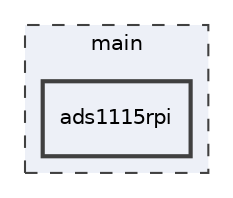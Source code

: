 digraph "main/ads1115rpi"
{
 // LATEX_PDF_SIZE
  edge [fontname="Helvetica",fontsize="10",labelfontname="Helvetica",labelfontsize="10"];
  node [fontname="Helvetica",fontsize="10",shape=record];
  compound=true
  subgraph clusterdir_5c982d53a68cdbcd421152b4020263a9 {
    graph [ bgcolor="#edf0f7", pencolor="grey25", style="filled,dashed,", label="main", fontname="Helvetica", fontsize="10", URL="dir_5c982d53a68cdbcd421152b4020263a9.html"]
  dir_01dfa97811ecdb0b62e7edc7537b3a1b [shape=box, label="ads1115rpi", style="filled,bold,", fillcolor="#edf0f7", color="grey25", URL="dir_01dfa97811ecdb0b62e7edc7537b3a1b.html"];
  }
}
